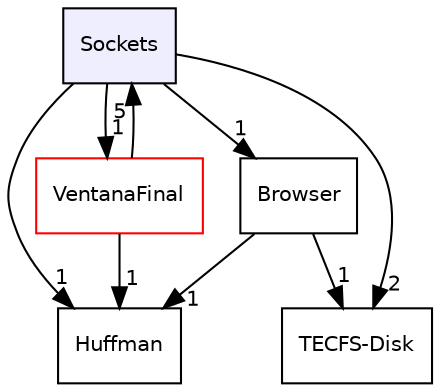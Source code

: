 digraph "Sockets" {
  compound=true
  node [ fontsize="10", fontname="Helvetica"];
  edge [ labelfontsize="10", labelfontname="Helvetica"];
  dir_438e9b7480d7921b6e0882250b9f4843 [shape=box, label="Sockets", style="filled", fillcolor="#eeeeff", pencolor="black", URL="dir_438e9b7480d7921b6e0882250b9f4843.html"];
  dir_1a267c128e570eec1b436dacbfd39e3f [shape=box label="Huffman" URL="dir_1a267c128e570eec1b436dacbfd39e3f.html"];
  dir_a0a71bb9d2c5df6abea0ddddd3f4de0e [shape=box label="Browser" URL="dir_a0a71bb9d2c5df6abea0ddddd3f4de0e.html"];
  dir_bf4634d1bb0ee5ba54bad85de01d8320 [shape=box label="VentanaFinal" fillcolor="white" style="filled" color="red" URL="dir_bf4634d1bb0ee5ba54bad85de01d8320.html"];
  dir_e22be9aacca122f2a6a7569091616c5b [shape=box label="TECFS-Disk" URL="dir_e22be9aacca122f2a6a7569091616c5b.html"];
  dir_438e9b7480d7921b6e0882250b9f4843->dir_1a267c128e570eec1b436dacbfd39e3f [headlabel="1", labeldistance=1.5 headhref="dir_000016_000015.html"];
  dir_438e9b7480d7921b6e0882250b9f4843->dir_a0a71bb9d2c5df6abea0ddddd3f4de0e [headlabel="1", labeldistance=1.5 headhref="dir_000016_000000.html"];
  dir_438e9b7480d7921b6e0882250b9f4843->dir_bf4634d1bb0ee5ba54bad85de01d8320 [headlabel="1", labeldistance=1.5 headhref="dir_000016_000002.html"];
  dir_438e9b7480d7921b6e0882250b9f4843->dir_e22be9aacca122f2a6a7569091616c5b [headlabel="2", labeldistance=1.5 headhref="dir_000016_000017.html"];
  dir_a0a71bb9d2c5df6abea0ddddd3f4de0e->dir_1a267c128e570eec1b436dacbfd39e3f [headlabel="1", labeldistance=1.5 headhref="dir_000000_000015.html"];
  dir_a0a71bb9d2c5df6abea0ddddd3f4de0e->dir_e22be9aacca122f2a6a7569091616c5b [headlabel="1", labeldistance=1.5 headhref="dir_000000_000017.html"];
  dir_bf4634d1bb0ee5ba54bad85de01d8320->dir_1a267c128e570eec1b436dacbfd39e3f [headlabel="1", labeldistance=1.5 headhref="dir_000002_000015.html"];
  dir_bf4634d1bb0ee5ba54bad85de01d8320->dir_438e9b7480d7921b6e0882250b9f4843 [headlabel="5", labeldistance=1.5 headhref="dir_000002_000016.html"];
}
